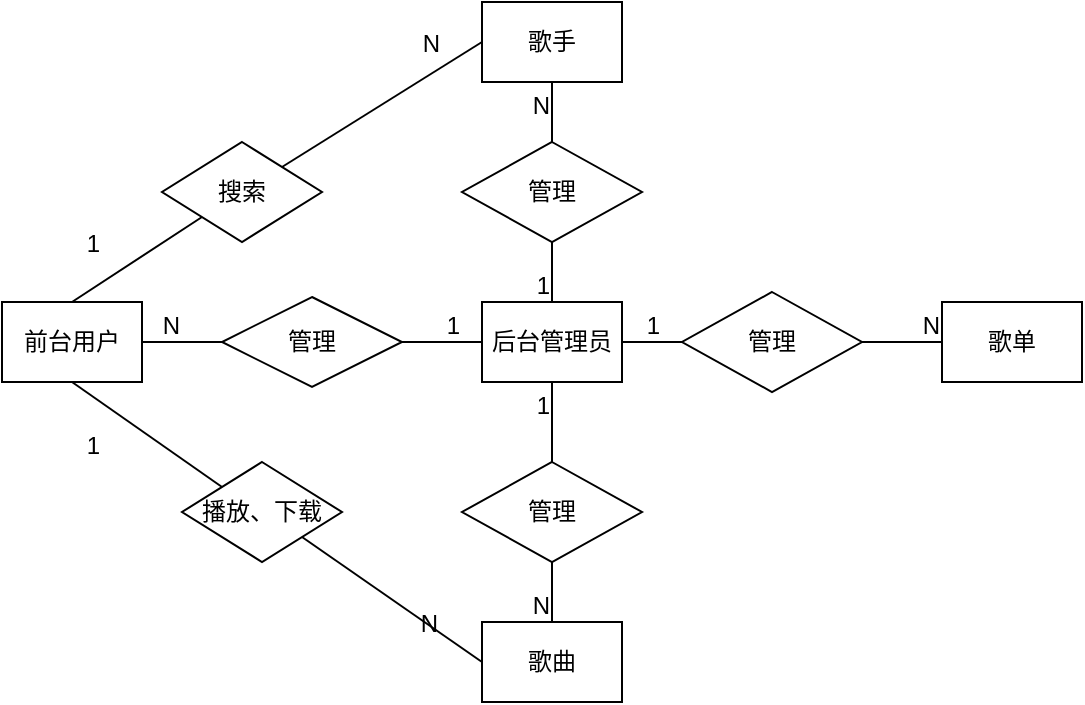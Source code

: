 <mxfile version="21.3.4" type="github">
  <diagram id="R2lEEEUBdFMjLlhIrx00" name="Page-1">
    <mxGraphModel dx="1236" dy="590" grid="1" gridSize="10" guides="1" tooltips="1" connect="1" arrows="1" fold="1" page="1" pageScale="1" pageWidth="850" pageHeight="1100" math="0" shadow="0" extFonts="Permanent Marker^https://fonts.googleapis.com/css?family=Permanent+Marker">
      <root>
        <mxCell id="0" />
        <mxCell id="1" parent="0" />
        <mxCell id="WLKQ_UbRHuhdr7FNFKrX-1" value="歌手" style="rounded=0;whiteSpace=wrap;html=1;" vertex="1" parent="1">
          <mxGeometry x="370" y="110" width="70" height="40" as="geometry" />
        </mxCell>
        <mxCell id="WLKQ_UbRHuhdr7FNFKrX-2" value="后台管理员" style="rounded=0;whiteSpace=wrap;html=1;" vertex="1" parent="1">
          <mxGeometry x="370" y="260" width="70" height="40" as="geometry" />
        </mxCell>
        <mxCell id="WLKQ_UbRHuhdr7FNFKrX-3" value="歌曲" style="rounded=0;whiteSpace=wrap;html=1;" vertex="1" parent="1">
          <mxGeometry x="370" y="420" width="70" height="40" as="geometry" />
        </mxCell>
        <mxCell id="WLKQ_UbRHuhdr7FNFKrX-4" value="前台用户" style="rounded=0;whiteSpace=wrap;html=1;" vertex="1" parent="1">
          <mxGeometry x="130" y="260" width="70" height="40" as="geometry" />
        </mxCell>
        <mxCell id="WLKQ_UbRHuhdr7FNFKrX-5" value="歌单" style="rounded=0;whiteSpace=wrap;html=1;" vertex="1" parent="1">
          <mxGeometry x="600" y="260" width="70" height="40" as="geometry" />
        </mxCell>
        <mxCell id="WLKQ_UbRHuhdr7FNFKrX-6" value="管理" style="shape=rhombus;perimeter=rhombusPerimeter;whiteSpace=wrap;html=1;align=center;" vertex="1" parent="1">
          <mxGeometry x="360" y="340" width="90" height="50" as="geometry" />
        </mxCell>
        <mxCell id="WLKQ_UbRHuhdr7FNFKrX-7" value="管理" style="shape=rhombus;perimeter=rhombusPerimeter;whiteSpace=wrap;html=1;align=center;" vertex="1" parent="1">
          <mxGeometry x="470" y="255" width="90" height="50" as="geometry" />
        </mxCell>
        <mxCell id="WLKQ_UbRHuhdr7FNFKrX-8" value="管理" style="shape=rhombus;perimeter=rhombusPerimeter;whiteSpace=wrap;html=1;align=center;" vertex="1" parent="1">
          <mxGeometry x="240" y="257.5" width="90" height="45" as="geometry" />
        </mxCell>
        <mxCell id="WLKQ_UbRHuhdr7FNFKrX-9" value="管理" style="shape=rhombus;perimeter=rhombusPerimeter;whiteSpace=wrap;html=1;align=center;" vertex="1" parent="1">
          <mxGeometry x="360" y="180" width="90" height="50" as="geometry" />
        </mxCell>
        <mxCell id="WLKQ_UbRHuhdr7FNFKrX-10" value="" style="endArrow=none;html=1;rounded=0;exitX=1;exitY=0.5;exitDx=0;exitDy=0;entryX=0;entryY=0.5;entryDx=0;entryDy=0;" edge="1" parent="1" source="WLKQ_UbRHuhdr7FNFKrX-8" target="WLKQ_UbRHuhdr7FNFKrX-2">
          <mxGeometry relative="1" as="geometry">
            <mxPoint x="350" y="330" as="sourcePoint" />
            <mxPoint x="510" y="330" as="targetPoint" />
          </mxGeometry>
        </mxCell>
        <mxCell id="WLKQ_UbRHuhdr7FNFKrX-11" value="1" style="resizable=0;html=1;whiteSpace=wrap;align=right;verticalAlign=bottom;" connectable="0" vertex="1" parent="WLKQ_UbRHuhdr7FNFKrX-10">
          <mxGeometry x="1" relative="1" as="geometry">
            <mxPoint x="-10" as="offset" />
          </mxGeometry>
        </mxCell>
        <mxCell id="WLKQ_UbRHuhdr7FNFKrX-14" value="" style="endArrow=none;html=1;rounded=0;entryX=1;entryY=0.5;entryDx=0;entryDy=0;exitX=0;exitY=0.5;exitDx=0;exitDy=0;" edge="1" parent="1" source="WLKQ_UbRHuhdr7FNFKrX-8" target="WLKQ_UbRHuhdr7FNFKrX-4">
          <mxGeometry relative="1" as="geometry">
            <mxPoint x="60" y="400" as="sourcePoint" />
            <mxPoint x="220" y="400" as="targetPoint" />
          </mxGeometry>
        </mxCell>
        <mxCell id="WLKQ_UbRHuhdr7FNFKrX-15" value="N" style="resizable=0;html=1;whiteSpace=wrap;align=right;verticalAlign=bottom;" connectable="0" vertex="1" parent="WLKQ_UbRHuhdr7FNFKrX-14">
          <mxGeometry x="1" relative="1" as="geometry">
            <mxPoint x="20" as="offset" />
          </mxGeometry>
        </mxCell>
        <mxCell id="WLKQ_UbRHuhdr7FNFKrX-16" value="" style="endArrow=none;html=1;rounded=0;entryX=1;entryY=0.5;entryDx=0;entryDy=0;exitX=0;exitY=0.5;exitDx=0;exitDy=0;" edge="1" parent="1" source="WLKQ_UbRHuhdr7FNFKrX-7" target="WLKQ_UbRHuhdr7FNFKrX-2">
          <mxGeometry relative="1" as="geometry">
            <mxPoint x="480" y="310" as="sourcePoint" />
            <mxPoint x="640" y="310" as="targetPoint" />
          </mxGeometry>
        </mxCell>
        <mxCell id="WLKQ_UbRHuhdr7FNFKrX-17" value="1" style="resizable=0;html=1;whiteSpace=wrap;align=right;verticalAlign=bottom;" connectable="0" vertex="1" parent="WLKQ_UbRHuhdr7FNFKrX-16">
          <mxGeometry x="1" relative="1" as="geometry">
            <mxPoint x="20" as="offset" />
          </mxGeometry>
        </mxCell>
        <mxCell id="WLKQ_UbRHuhdr7FNFKrX-18" value="" style="endArrow=none;html=1;rounded=0;exitX=1;exitY=0.5;exitDx=0;exitDy=0;entryX=0;entryY=0.5;entryDx=0;entryDy=0;" edge="1" parent="1" source="WLKQ_UbRHuhdr7FNFKrX-7" target="WLKQ_UbRHuhdr7FNFKrX-5">
          <mxGeometry relative="1" as="geometry">
            <mxPoint x="480" y="380" as="sourcePoint" />
            <mxPoint x="640" y="380" as="targetPoint" />
          </mxGeometry>
        </mxCell>
        <mxCell id="WLKQ_UbRHuhdr7FNFKrX-19" value="N" style="resizable=0;html=1;whiteSpace=wrap;align=right;verticalAlign=bottom;" connectable="0" vertex="1" parent="WLKQ_UbRHuhdr7FNFKrX-18">
          <mxGeometry x="1" relative="1" as="geometry" />
        </mxCell>
        <mxCell id="WLKQ_UbRHuhdr7FNFKrX-20" value="" style="endArrow=none;html=1;rounded=0;exitX=0.5;exitY=1;exitDx=0;exitDy=0;entryX=0.5;entryY=0;entryDx=0;entryDy=0;" edge="1" parent="1" source="WLKQ_UbRHuhdr7FNFKrX-9" target="WLKQ_UbRHuhdr7FNFKrX-2">
          <mxGeometry relative="1" as="geometry">
            <mxPoint x="530" y="210" as="sourcePoint" />
            <mxPoint x="690" y="210" as="targetPoint" />
          </mxGeometry>
        </mxCell>
        <mxCell id="WLKQ_UbRHuhdr7FNFKrX-21" value="1" style="resizable=0;html=1;whiteSpace=wrap;align=right;verticalAlign=bottom;" connectable="0" vertex="1" parent="WLKQ_UbRHuhdr7FNFKrX-20">
          <mxGeometry x="1" relative="1" as="geometry" />
        </mxCell>
        <mxCell id="WLKQ_UbRHuhdr7FNFKrX-22" value="" style="endArrow=none;html=1;rounded=0;exitX=0.5;exitY=0;exitDx=0;exitDy=0;entryX=0.5;entryY=1;entryDx=0;entryDy=0;" edge="1" parent="1" source="WLKQ_UbRHuhdr7FNFKrX-9" target="WLKQ_UbRHuhdr7FNFKrX-1">
          <mxGeometry relative="1" as="geometry">
            <mxPoint x="470" y="190" as="sourcePoint" />
            <mxPoint x="630" y="190" as="targetPoint" />
          </mxGeometry>
        </mxCell>
        <mxCell id="WLKQ_UbRHuhdr7FNFKrX-23" value="N" style="resizable=0;html=1;whiteSpace=wrap;align=right;verticalAlign=bottom;" connectable="0" vertex="1" parent="WLKQ_UbRHuhdr7FNFKrX-22">
          <mxGeometry x="1" relative="1" as="geometry">
            <mxPoint y="20" as="offset" />
          </mxGeometry>
        </mxCell>
        <mxCell id="WLKQ_UbRHuhdr7FNFKrX-24" value="" style="endArrow=none;html=1;rounded=0;exitX=0.5;exitY=0;exitDx=0;exitDy=0;entryX=0.5;entryY=1;entryDx=0;entryDy=0;" edge="1" parent="1" source="WLKQ_UbRHuhdr7FNFKrX-6" target="WLKQ_UbRHuhdr7FNFKrX-2">
          <mxGeometry relative="1" as="geometry">
            <mxPoint x="470" y="370" as="sourcePoint" />
            <mxPoint x="630" y="370" as="targetPoint" />
          </mxGeometry>
        </mxCell>
        <mxCell id="WLKQ_UbRHuhdr7FNFKrX-25" value="1" style="resizable=0;html=1;whiteSpace=wrap;align=right;verticalAlign=bottom;" connectable="0" vertex="1" parent="WLKQ_UbRHuhdr7FNFKrX-24">
          <mxGeometry x="1" relative="1" as="geometry">
            <mxPoint y="20" as="offset" />
          </mxGeometry>
        </mxCell>
        <mxCell id="WLKQ_UbRHuhdr7FNFKrX-26" value="" style="endArrow=none;html=1;rounded=0;exitX=0.5;exitY=1;exitDx=0;exitDy=0;entryX=0.5;entryY=0;entryDx=0;entryDy=0;" edge="1" parent="1" source="WLKQ_UbRHuhdr7FNFKrX-6" target="WLKQ_UbRHuhdr7FNFKrX-3">
          <mxGeometry relative="1" as="geometry">
            <mxPoint x="510" y="420" as="sourcePoint" />
            <mxPoint x="670" y="420" as="targetPoint" />
          </mxGeometry>
        </mxCell>
        <mxCell id="WLKQ_UbRHuhdr7FNFKrX-27" value="N" style="resizable=0;html=1;whiteSpace=wrap;align=right;verticalAlign=bottom;" connectable="0" vertex="1" parent="WLKQ_UbRHuhdr7FNFKrX-26">
          <mxGeometry x="1" relative="1" as="geometry" />
        </mxCell>
        <mxCell id="WLKQ_UbRHuhdr7FNFKrX-28" value="搜索" style="shape=rhombus;perimeter=rhombusPerimeter;whiteSpace=wrap;html=1;align=center;" vertex="1" parent="1">
          <mxGeometry x="210" y="180" width="80" height="50" as="geometry" />
        </mxCell>
        <mxCell id="WLKQ_UbRHuhdr7FNFKrX-29" value="" style="endArrow=none;html=1;rounded=0;entryX=0.5;entryY=0;entryDx=0;entryDy=0;exitX=0;exitY=1;exitDx=0;exitDy=0;" edge="1" parent="1" source="WLKQ_UbRHuhdr7FNFKrX-28" target="WLKQ_UbRHuhdr7FNFKrX-4">
          <mxGeometry relative="1" as="geometry">
            <mxPoint x="40" y="200" as="sourcePoint" />
            <mxPoint x="200" y="200" as="targetPoint" />
          </mxGeometry>
        </mxCell>
        <mxCell id="WLKQ_UbRHuhdr7FNFKrX-30" value="1" style="resizable=0;html=1;whiteSpace=wrap;align=right;verticalAlign=bottom;" connectable="0" vertex="1" parent="WLKQ_UbRHuhdr7FNFKrX-29">
          <mxGeometry x="1" relative="1" as="geometry">
            <mxPoint x="15" y="-20" as="offset" />
          </mxGeometry>
        </mxCell>
        <mxCell id="WLKQ_UbRHuhdr7FNFKrX-31" value="" style="endArrow=none;html=1;rounded=0;exitX=1;exitY=0;exitDx=0;exitDy=0;entryX=0;entryY=0.5;entryDx=0;entryDy=0;" edge="1" parent="1" source="WLKQ_UbRHuhdr7FNFKrX-28" target="WLKQ_UbRHuhdr7FNFKrX-1">
          <mxGeometry relative="1" as="geometry">
            <mxPoint x="290" y="120" as="sourcePoint" />
            <mxPoint x="340" y="130" as="targetPoint" />
          </mxGeometry>
        </mxCell>
        <mxCell id="WLKQ_UbRHuhdr7FNFKrX-32" value="N" style="resizable=0;html=1;whiteSpace=wrap;align=right;verticalAlign=bottom;" connectable="0" vertex="1" parent="WLKQ_UbRHuhdr7FNFKrX-31">
          <mxGeometry x="1" relative="1" as="geometry">
            <mxPoint x="-20" y="10" as="offset" />
          </mxGeometry>
        </mxCell>
        <mxCell id="WLKQ_UbRHuhdr7FNFKrX-34" value="播放、下载" style="shape=rhombus;perimeter=rhombusPerimeter;whiteSpace=wrap;html=1;align=center;" vertex="1" parent="1">
          <mxGeometry x="220" y="340" width="80" height="50" as="geometry" />
        </mxCell>
        <mxCell id="WLKQ_UbRHuhdr7FNFKrX-35" value="" style="endArrow=none;html=1;rounded=0;entryX=0.5;entryY=1;entryDx=0;entryDy=0;exitX=0;exitY=0;exitDx=0;exitDy=0;" edge="1" parent="1" source="WLKQ_UbRHuhdr7FNFKrX-34" target="WLKQ_UbRHuhdr7FNFKrX-4">
          <mxGeometry relative="1" as="geometry">
            <mxPoint x="60" y="350" as="sourcePoint" />
            <mxPoint x="220" y="350" as="targetPoint" />
          </mxGeometry>
        </mxCell>
        <mxCell id="WLKQ_UbRHuhdr7FNFKrX-36" value="1" style="resizable=0;html=1;whiteSpace=wrap;align=right;verticalAlign=bottom;" connectable="0" vertex="1" parent="WLKQ_UbRHuhdr7FNFKrX-35">
          <mxGeometry x="1" relative="1" as="geometry">
            <mxPoint x="15" y="40" as="offset" />
          </mxGeometry>
        </mxCell>
        <mxCell id="WLKQ_UbRHuhdr7FNFKrX-37" value="" style="endArrow=none;html=1;rounded=0;exitX=1;exitY=1;exitDx=0;exitDy=0;entryX=0;entryY=0.5;entryDx=0;entryDy=0;" edge="1" parent="1" source="WLKQ_UbRHuhdr7FNFKrX-34" target="WLKQ_UbRHuhdr7FNFKrX-3">
          <mxGeometry relative="1" as="geometry">
            <mxPoint x="320" y="490" as="sourcePoint" />
            <mxPoint x="480" y="490" as="targetPoint" />
          </mxGeometry>
        </mxCell>
        <mxCell id="WLKQ_UbRHuhdr7FNFKrX-38" value="N" style="resizable=0;html=1;whiteSpace=wrap;align=right;verticalAlign=bottom;" connectable="0" vertex="1" parent="WLKQ_UbRHuhdr7FNFKrX-37">
          <mxGeometry x="1" relative="1" as="geometry">
            <mxPoint x="-20" y="-10" as="offset" />
          </mxGeometry>
        </mxCell>
      </root>
    </mxGraphModel>
  </diagram>
</mxfile>
